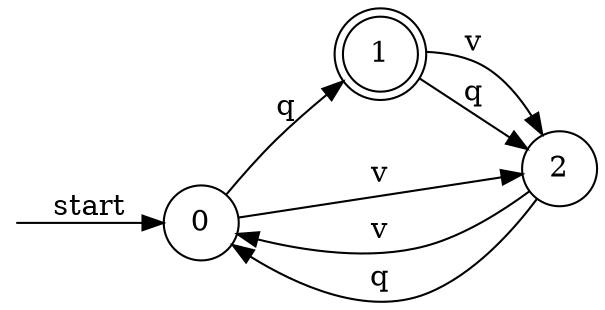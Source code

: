 digraph dfa {
    rankdir = LR;
    node [shape = circle];
    __start [style = invis, shape = point];
    __start -> "0" [ label = "start" ];
    node [shape = doublecircle]; "1"
    node [shape = circle];
    "2" -> "0" [ label = "v" ];
    "2" -> "0" [ label = "q" ];
    "0" -> "2" [ label = "v" ];
    "0" -> "1" [ label = "q" ];
    "1" -> "2" [ label = "v" ];
    "1" -> "2" [ label = "q" ];
}
